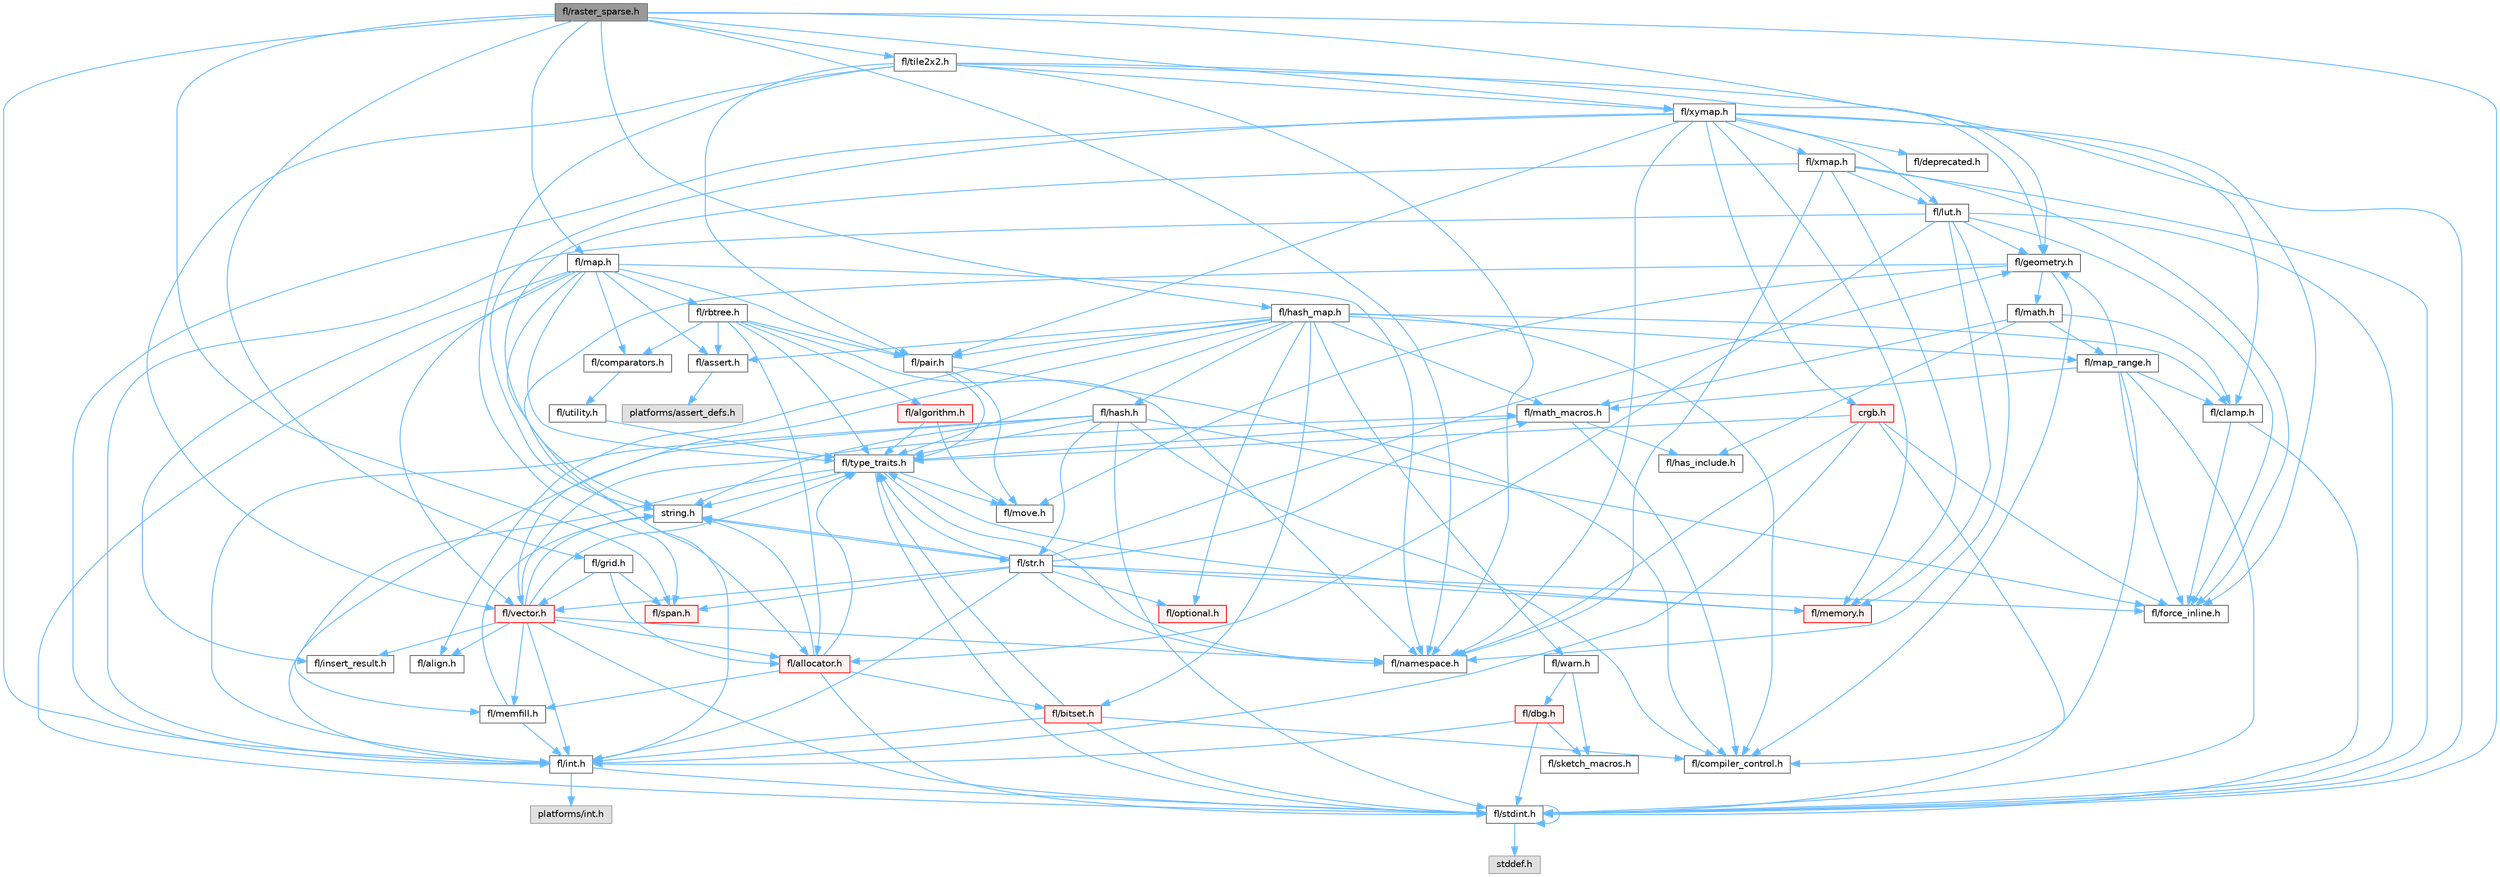 digraph "fl/raster_sparse.h"
{
 // INTERACTIVE_SVG=YES
 // LATEX_PDF_SIZE
  bgcolor="transparent";
  edge [fontname=Helvetica,fontsize=10,labelfontname=Helvetica,labelfontsize=10];
  node [fontname=Helvetica,fontsize=10,shape=box,height=0.2,width=0.4];
  Node1 [id="Node000001",label="fl/raster_sparse.h",height=0.2,width=0.4,color="gray40", fillcolor="grey60", style="filled", fontcolor="black",tooltip=" "];
  Node1 -> Node2 [id="edge1_Node000001_Node000002",color="steelblue1",style="solid",tooltip=" "];
  Node2 [id="Node000002",label="fl/stdint.h",height=0.2,width=0.4,color="grey40", fillcolor="white", style="filled",URL="$df/dd8/stdint_8h.html",tooltip=" "];
  Node2 -> Node3 [id="edge2_Node000002_Node000003",color="steelblue1",style="solid",tooltip=" "];
  Node3 [id="Node000003",label="stddef.h",height=0.2,width=0.4,color="grey60", fillcolor="#E0E0E0", style="filled",tooltip=" "];
  Node2 -> Node2 [id="edge3_Node000002_Node000002",color="steelblue1",style="solid",tooltip=" "];
  Node1 -> Node4 [id="edge4_Node000001_Node000004",color="steelblue1",style="solid",tooltip=" "];
  Node4 [id="Node000004",label="fl/int.h",height=0.2,width=0.4,color="grey40", fillcolor="white", style="filled",URL="$d3/d7e/int_8h.html",tooltip=" "];
  Node4 -> Node2 [id="edge5_Node000004_Node000002",color="steelblue1",style="solid",tooltip=" "];
  Node4 -> Node5 [id="edge6_Node000004_Node000005",color="steelblue1",style="solid",tooltip=" "];
  Node5 [id="Node000005",label="platforms/int.h",height=0.2,width=0.4,color="grey60", fillcolor="#E0E0E0", style="filled",tooltip=" "];
  Node1 -> Node6 [id="edge7_Node000001_Node000006",color="steelblue1",style="solid",tooltip=" "];
  Node6 [id="Node000006",label="fl/geometry.h",height=0.2,width=0.4,color="grey40", fillcolor="white", style="filled",URL="$d4/d67/geometry_8h.html",tooltip=" "];
  Node6 -> Node4 [id="edge8_Node000006_Node000004",color="steelblue1",style="solid",tooltip=" "];
  Node6 -> Node7 [id="edge9_Node000006_Node000007",color="steelblue1",style="solid",tooltip=" "];
  Node7 [id="Node000007",label="fl/math.h",height=0.2,width=0.4,color="grey40", fillcolor="white", style="filled",URL="$df/db1/math_8h.html",tooltip=" "];
  Node7 -> Node8 [id="edge10_Node000007_Node000008",color="steelblue1",style="solid",tooltip=" "];
  Node8 [id="Node000008",label="fl/has_include.h",height=0.2,width=0.4,color="grey40", fillcolor="white", style="filled",URL="$da/d99/has__include_8h.html",tooltip=" "];
  Node7 -> Node9 [id="edge11_Node000007_Node000009",color="steelblue1",style="solid",tooltip=" "];
  Node9 [id="Node000009",label="fl/clamp.h",height=0.2,width=0.4,color="grey40", fillcolor="white", style="filled",URL="$d6/dd3/clamp_8h.html",tooltip=" "];
  Node9 -> Node2 [id="edge12_Node000009_Node000002",color="steelblue1",style="solid",tooltip=" "];
  Node9 -> Node10 [id="edge13_Node000009_Node000010",color="steelblue1",style="solid",tooltip=" "];
  Node10 [id="Node000010",label="fl/force_inline.h",height=0.2,width=0.4,color="grey40", fillcolor="white", style="filled",URL="$d4/d64/force__inline_8h.html",tooltip=" "];
  Node7 -> Node11 [id="edge14_Node000007_Node000011",color="steelblue1",style="solid",tooltip=" "];
  Node11 [id="Node000011",label="fl/map_range.h",height=0.2,width=0.4,color="grey40", fillcolor="white", style="filled",URL="$d1/d47/map__range_8h.html",tooltip=" "];
  Node11 -> Node2 [id="edge15_Node000011_Node000002",color="steelblue1",style="solid",tooltip=" "];
  Node11 -> Node9 [id="edge16_Node000011_Node000009",color="steelblue1",style="solid",tooltip=" "];
  Node11 -> Node10 [id="edge17_Node000011_Node000010",color="steelblue1",style="solid",tooltip=" "];
  Node11 -> Node12 [id="edge18_Node000011_Node000012",color="steelblue1",style="solid",tooltip=" "];
  Node12 [id="Node000012",label="fl/math_macros.h",height=0.2,width=0.4,color="grey40", fillcolor="white", style="filled",URL="$d8/db8/math__macros_8h.html",tooltip=" "];
  Node12 -> Node8 [id="edge19_Node000012_Node000008",color="steelblue1",style="solid",tooltip=" "];
  Node12 -> Node13 [id="edge20_Node000012_Node000013",color="steelblue1",style="solid",tooltip=" "];
  Node13 [id="Node000013",label="fl/compiler_control.h",height=0.2,width=0.4,color="grey40", fillcolor="white", style="filled",URL="$d4/d54/compiler__control_8h.html",tooltip=" "];
  Node12 -> Node14 [id="edge21_Node000012_Node000014",color="steelblue1",style="solid",tooltip=" "];
  Node14 [id="Node000014",label="fl/type_traits.h",height=0.2,width=0.4,color="grey40", fillcolor="white", style="filled",URL="$df/d63/type__traits_8h.html",tooltip=" "];
  Node14 -> Node15 [id="edge22_Node000014_Node000015",color="steelblue1",style="solid",tooltip=" "];
  Node15 [id="Node000015",label="string.h",height=0.2,width=0.4,color="grey40", fillcolor="white", style="filled",URL="$da/d66/string_8h.html",tooltip=" "];
  Node15 -> Node16 [id="edge23_Node000015_Node000016",color="steelblue1",style="solid",tooltip=" "];
  Node16 [id="Node000016",label="fl/str.h",height=0.2,width=0.4,color="grey40", fillcolor="white", style="filled",URL="$d1/d93/str_8h.html",tooltip=" "];
  Node16 -> Node4 [id="edge24_Node000016_Node000004",color="steelblue1",style="solid",tooltip=" "];
  Node16 -> Node15 [id="edge25_Node000016_Node000015",color="steelblue1",style="solid",tooltip=" "];
  Node16 -> Node6 [id="edge26_Node000016_Node000006",color="steelblue1",style="solid",tooltip=" "];
  Node16 -> Node12 [id="edge27_Node000016_Node000012",color="steelblue1",style="solid",tooltip=" "];
  Node16 -> Node17 [id="edge28_Node000016_Node000017",color="steelblue1",style="solid",tooltip=" "];
  Node17 [id="Node000017",label="fl/namespace.h",height=0.2,width=0.4,color="grey40", fillcolor="white", style="filled",URL="$df/d2a/namespace_8h.html",tooltip="Implements the FastLED namespace macros."];
  Node16 -> Node18 [id="edge29_Node000016_Node000018",color="steelblue1",style="solid",tooltip=" "];
  Node18 [id="Node000018",label="fl/memory.h",height=0.2,width=0.4,color="red", fillcolor="#FFF0F0", style="filled",URL="$dc/d18/memory_8h.html",tooltip=" "];
  Node18 -> Node14 [id="edge30_Node000018_Node000014",color="steelblue1",style="solid",tooltip=" "];
  Node16 -> Node44 [id="edge31_Node000016_Node000044",color="steelblue1",style="solid",tooltip=" "];
  Node44 [id="Node000044",label="fl/optional.h",height=0.2,width=0.4,color="red", fillcolor="#FFF0F0", style="filled",URL="$dc/d62/optional_8h.html",tooltip=" "];
  Node16 -> Node14 [id="edge32_Node000016_Node000014",color="steelblue1",style="solid",tooltip=" "];
  Node16 -> Node45 [id="edge33_Node000016_Node000045",color="steelblue1",style="solid",tooltip=" "];
  Node45 [id="Node000045",label="fl/vector.h",height=0.2,width=0.4,color="red", fillcolor="#FFF0F0", style="filled",URL="$d6/d68/vector_8h.html",tooltip=" "];
  Node45 -> Node2 [id="edge34_Node000045_Node000002",color="steelblue1",style="solid",tooltip=" "];
  Node45 -> Node4 [id="edge35_Node000045_Node000004",color="steelblue1",style="solid",tooltip=" "];
  Node45 -> Node15 [id="edge36_Node000045_Node000015",color="steelblue1",style="solid",tooltip=" "];
  Node45 -> Node47 [id="edge37_Node000045_Node000047",color="steelblue1",style="solid",tooltip=" "];
  Node47 [id="Node000047",label="fl/insert_result.h",height=0.2,width=0.4,color="grey40", fillcolor="white", style="filled",URL="$d1/d22/insert__result_8h.html",tooltip=" "];
  Node45 -> Node12 [id="edge38_Node000045_Node000012",color="steelblue1",style="solid",tooltip=" "];
  Node45 -> Node30 [id="edge39_Node000045_Node000030",color="steelblue1",style="solid",tooltip=" "];
  Node30 [id="Node000030",label="fl/memfill.h",height=0.2,width=0.4,color="grey40", fillcolor="white", style="filled",URL="$d0/dda/memfill_8h.html",tooltip=" "];
  Node30 -> Node15 [id="edge40_Node000030_Node000015",color="steelblue1",style="solid",tooltip=" "];
  Node30 -> Node4 [id="edge41_Node000030_Node000004",color="steelblue1",style="solid",tooltip=" "];
  Node45 -> Node17 [id="edge42_Node000045_Node000017",color="steelblue1",style="solid",tooltip=" "];
  Node45 -> Node27 [id="edge43_Node000045_Node000027",color="steelblue1",style="solid",tooltip=" "];
  Node27 [id="Node000027",label="fl/allocator.h",height=0.2,width=0.4,color="red", fillcolor="#FFF0F0", style="filled",URL="$da/da9/allocator_8h.html",tooltip=" "];
  Node27 -> Node15 [id="edge44_Node000027_Node000015",color="steelblue1",style="solid",tooltip=" "];
  Node27 -> Node30 [id="edge45_Node000027_Node000030",color="steelblue1",style="solid",tooltip=" "];
  Node27 -> Node14 [id="edge46_Node000027_Node000014",color="steelblue1",style="solid",tooltip=" "];
  Node27 -> Node2 [id="edge47_Node000027_Node000002",color="steelblue1",style="solid",tooltip=" "];
  Node27 -> Node33 [id="edge48_Node000027_Node000033",color="steelblue1",style="solid",tooltip=" "];
  Node33 [id="Node000033",label="fl/bitset.h",height=0.2,width=0.4,color="red", fillcolor="#FFF0F0", style="filled",URL="$d1/d69/bitset_8h.html",tooltip=" "];
  Node33 -> Node14 [id="edge49_Node000033_Node000014",color="steelblue1",style="solid",tooltip=" "];
  Node33 -> Node2 [id="edge50_Node000033_Node000002",color="steelblue1",style="solid",tooltip=" "];
  Node33 -> Node4 [id="edge51_Node000033_Node000004",color="steelblue1",style="solid",tooltip=" "];
  Node33 -> Node13 [id="edge52_Node000033_Node000013",color="steelblue1",style="solid",tooltip=" "];
  Node45 -> Node14 [id="edge53_Node000045_Node000014",color="steelblue1",style="solid",tooltip=" "];
  Node45 -> Node42 [id="edge54_Node000045_Node000042",color="steelblue1",style="solid",tooltip=" "];
  Node42 [id="Node000042",label="fl/align.h",height=0.2,width=0.4,color="grey40", fillcolor="white", style="filled",URL="$d1/ddf/align_8h.html",tooltip=" "];
  Node16 -> Node48 [id="edge55_Node000016_Node000048",color="steelblue1",style="solid",tooltip=" "];
  Node48 [id="Node000048",label="fl/span.h",height=0.2,width=0.4,color="red", fillcolor="#FFF0F0", style="filled",URL="$d4/d7a/span_8h.html",tooltip=" "];
  Node16 -> Node10 [id="edge56_Node000016_Node000010",color="steelblue1",style="solid",tooltip=" "];
  Node14 -> Node2 [id="edge57_Node000014_Node000002",color="steelblue1",style="solid",tooltip=" "];
  Node14 -> Node17 [id="edge58_Node000014_Node000017",color="steelblue1",style="solid",tooltip=" "];
  Node14 -> Node50 [id="edge59_Node000014_Node000050",color="steelblue1",style="solid",tooltip=" "];
  Node50 [id="Node000050",label="fl/move.h",height=0.2,width=0.4,color="grey40", fillcolor="white", style="filled",URL="$d9/d83/move_8h.html",tooltip=" "];
  Node14 -> Node4 [id="edge60_Node000014_Node000004",color="steelblue1",style="solid",tooltip=" "];
  Node11 -> Node13 [id="edge61_Node000011_Node000013",color="steelblue1",style="solid",tooltip=" "];
  Node11 -> Node6 [id="edge62_Node000011_Node000006",color="steelblue1",style="solid",tooltip=" "];
  Node7 -> Node12 [id="edge63_Node000007_Node000012",color="steelblue1",style="solid",tooltip=" "];
  Node6 -> Node13 [id="edge64_Node000006_Node000013",color="steelblue1",style="solid",tooltip=" "];
  Node6 -> Node50 [id="edge65_Node000006_Node000050",color="steelblue1",style="solid",tooltip=" "];
  Node1 -> Node51 [id="edge66_Node000001_Node000051",color="steelblue1",style="solid",tooltip=" "];
  Node51 [id="Node000051",label="fl/grid.h",height=0.2,width=0.4,color="grey40", fillcolor="white", style="filled",URL="$da/d15/grid_8h.html",tooltip=" "];
  Node51 -> Node48 [id="edge67_Node000051_Node000048",color="steelblue1",style="solid",tooltip=" "];
  Node51 -> Node45 [id="edge68_Node000051_Node000045",color="steelblue1",style="solid",tooltip=" "];
  Node51 -> Node27 [id="edge69_Node000051_Node000027",color="steelblue1",style="solid",tooltip=" "];
  Node1 -> Node52 [id="edge70_Node000001_Node000052",color="steelblue1",style="solid",tooltip=" "];
  Node52 [id="Node000052",label="fl/hash_map.h",height=0.2,width=0.4,color="grey40", fillcolor="white", style="filled",URL="$d6/d13/hash__map_8h.html",tooltip=" "];
  Node52 -> Node53 [id="edge71_Node000052_Node000053",color="steelblue1",style="solid",tooltip=" "];
  Node53 [id="Node000053",label="fl/assert.h",height=0.2,width=0.4,color="grey40", fillcolor="white", style="filled",URL="$dc/da7/assert_8h.html",tooltip=" "];
  Node53 -> Node54 [id="edge72_Node000053_Node000054",color="steelblue1",style="solid",tooltip=" "];
  Node54 [id="Node000054",label="platforms/assert_defs.h",height=0.2,width=0.4,color="grey60", fillcolor="#E0E0E0", style="filled",tooltip=" "];
  Node52 -> Node33 [id="edge73_Node000052_Node000033",color="steelblue1",style="solid",tooltip=" "];
  Node52 -> Node9 [id="edge74_Node000052_Node000009",color="steelblue1",style="solid",tooltip=" "];
  Node52 -> Node55 [id="edge75_Node000052_Node000055",color="steelblue1",style="solid",tooltip=" "];
  Node55 [id="Node000055",label="fl/hash.h",height=0.2,width=0.4,color="grey40", fillcolor="white", style="filled",URL="$db/dfb/hash_8h.html",tooltip=" "];
  Node55 -> Node16 [id="edge76_Node000055_Node000016",color="steelblue1",style="solid",tooltip=" "];
  Node55 -> Node14 [id="edge77_Node000055_Node000014",color="steelblue1",style="solid",tooltip=" "];
  Node55 -> Node4 [id="edge78_Node000055_Node000004",color="steelblue1",style="solid",tooltip=" "];
  Node55 -> Node2 [id="edge79_Node000055_Node000002",color="steelblue1",style="solid",tooltip=" "];
  Node55 -> Node10 [id="edge80_Node000055_Node000010",color="steelblue1",style="solid",tooltip=" "];
  Node55 -> Node30 [id="edge81_Node000055_Node000030",color="steelblue1",style="solid",tooltip=" "];
  Node55 -> Node15 [id="edge82_Node000055_Node000015",color="steelblue1",style="solid",tooltip=" "];
  Node55 -> Node13 [id="edge83_Node000055_Node000013",color="steelblue1",style="solid",tooltip=" "];
  Node52 -> Node11 [id="edge84_Node000052_Node000011",color="steelblue1",style="solid",tooltip=" "];
  Node52 -> Node44 [id="edge85_Node000052_Node000044",color="steelblue1",style="solid",tooltip=" "];
  Node52 -> Node56 [id="edge86_Node000052_Node000056",color="steelblue1",style="solid",tooltip=" "];
  Node56 [id="Node000056",label="fl/pair.h",height=0.2,width=0.4,color="grey40", fillcolor="white", style="filled",URL="$d3/d41/pair_8h.html",tooltip=" "];
  Node56 -> Node50 [id="edge87_Node000056_Node000050",color="steelblue1",style="solid",tooltip=" "];
  Node56 -> Node13 [id="edge88_Node000056_Node000013",color="steelblue1",style="solid",tooltip=" "];
  Node56 -> Node14 [id="edge89_Node000056_Node000014",color="steelblue1",style="solid",tooltip=" "];
  Node52 -> Node14 [id="edge90_Node000052_Node000014",color="steelblue1",style="solid",tooltip=" "];
  Node52 -> Node45 [id="edge91_Node000052_Node000045",color="steelblue1",style="solid",tooltip=" "];
  Node52 -> Node57 [id="edge92_Node000052_Node000057",color="steelblue1",style="solid",tooltip=" "];
  Node57 [id="Node000057",label="fl/warn.h",height=0.2,width=0.4,color="grey40", fillcolor="white", style="filled",URL="$de/d77/warn_8h.html",tooltip=" "];
  Node57 -> Node58 [id="edge93_Node000057_Node000058",color="steelblue1",style="solid",tooltip=" "];
  Node58 [id="Node000058",label="fl/dbg.h",height=0.2,width=0.4,color="red", fillcolor="#FFF0F0", style="filled",URL="$d6/d01/dbg_8h.html",tooltip=" "];
  Node58 -> Node68 [id="edge94_Node000058_Node000068",color="steelblue1",style="solid",tooltip=" "];
  Node68 [id="Node000068",label="fl/sketch_macros.h",height=0.2,width=0.4,color="grey40", fillcolor="white", style="filled",URL="$d1/dbc/sketch__macros_8h.html",tooltip=" "];
  Node58 -> Node4 [id="edge95_Node000058_Node000004",color="steelblue1",style="solid",tooltip=" "];
  Node58 -> Node2 [id="edge96_Node000058_Node000002",color="steelblue1",style="solid",tooltip=" "];
  Node57 -> Node68 [id="edge97_Node000057_Node000068",color="steelblue1",style="solid",tooltip=" "];
  Node52 -> Node42 [id="edge98_Node000052_Node000042",color="steelblue1",style="solid",tooltip=" "];
  Node52 -> Node13 [id="edge99_Node000052_Node000013",color="steelblue1",style="solid",tooltip=" "];
  Node52 -> Node12 [id="edge100_Node000052_Node000012",color="steelblue1",style="solid",tooltip=" "];
  Node1 -> Node69 [id="edge101_Node000001_Node000069",color="steelblue1",style="solid",tooltip=" "];
  Node69 [id="Node000069",label="fl/map.h",height=0.2,width=0.4,color="grey40", fillcolor="white", style="filled",URL="$dc/db7/map_8h.html",tooltip=" "];
  Node69 -> Node2 [id="edge102_Node000069_Node000002",color="steelblue1",style="solid",tooltip=" "];
  Node69 -> Node53 [id="edge103_Node000069_Node000053",color="steelblue1",style="solid",tooltip=" "];
  Node69 -> Node70 [id="edge104_Node000069_Node000070",color="steelblue1",style="solid",tooltip=" "];
  Node70 [id="Node000070",label="fl/comparators.h",height=0.2,width=0.4,color="grey40", fillcolor="white", style="filled",URL="$dc/d7e/comparators_8h.html",tooltip=" "];
  Node70 -> Node22 [id="edge105_Node000070_Node000022",color="steelblue1",style="solid",tooltip=" "];
  Node22 [id="Node000022",label="fl/utility.h",height=0.2,width=0.4,color="grey40", fillcolor="white", style="filled",URL="$d5/d47/utility_8h.html",tooltip=" "];
  Node22 -> Node14 [id="edge106_Node000022_Node000014",color="steelblue1",style="solid",tooltip=" "];
  Node69 -> Node47 [id="edge107_Node000069_Node000047",color="steelblue1",style="solid",tooltip=" "];
  Node69 -> Node17 [id="edge108_Node000069_Node000017",color="steelblue1",style="solid",tooltip=" "];
  Node69 -> Node56 [id="edge109_Node000069_Node000056",color="steelblue1",style="solid",tooltip=" "];
  Node69 -> Node14 [id="edge110_Node000069_Node000014",color="steelblue1",style="solid",tooltip=" "];
  Node69 -> Node45 [id="edge111_Node000069_Node000045",color="steelblue1",style="solid",tooltip=" "];
  Node69 -> Node71 [id="edge112_Node000069_Node000071",color="steelblue1",style="solid",tooltip=" "];
  Node71 [id="Node000071",label="fl/rbtree.h",height=0.2,width=0.4,color="grey40", fillcolor="white", style="filled",URL="$d5/ddf/rbtree_8h.html",tooltip=" "];
  Node71 -> Node53 [id="edge113_Node000071_Node000053",color="steelblue1",style="solid",tooltip=" "];
  Node71 -> Node70 [id="edge114_Node000071_Node000070",color="steelblue1",style="solid",tooltip=" "];
  Node71 -> Node17 [id="edge115_Node000071_Node000017",color="steelblue1",style="solid",tooltip=" "];
  Node71 -> Node56 [id="edge116_Node000071_Node000056",color="steelblue1",style="solid",tooltip=" "];
  Node71 -> Node14 [id="edge117_Node000071_Node000014",color="steelblue1",style="solid",tooltip=" "];
  Node71 -> Node72 [id="edge118_Node000071_Node000072",color="steelblue1",style="solid",tooltip=" "];
  Node72 [id="Node000072",label="fl/algorithm.h",height=0.2,width=0.4,color="red", fillcolor="#FFF0F0", style="filled",URL="$df/dd9/algorithm_8h.html",tooltip=" "];
  Node72 -> Node14 [id="edge119_Node000072_Node000014",color="steelblue1",style="solid",tooltip=" "];
  Node72 -> Node50 [id="edge120_Node000072_Node000050",color="steelblue1",style="solid",tooltip=" "];
  Node71 -> Node27 [id="edge121_Node000071_Node000027",color="steelblue1",style="solid",tooltip=" "];
  Node69 -> Node27 [id="edge122_Node000069_Node000027",color="steelblue1",style="solid",tooltip=" "];
  Node1 -> Node17 [id="edge123_Node000001_Node000017",color="steelblue1",style="solid",tooltip=" "];
  Node1 -> Node48 [id="edge124_Node000001_Node000048",color="steelblue1",style="solid",tooltip=" "];
  Node1 -> Node76 [id="edge125_Node000001_Node000076",color="steelblue1",style="solid",tooltip=" "];
  Node76 [id="Node000076",label="fl/tile2x2.h",height=0.2,width=0.4,color="grey40", fillcolor="white", style="filled",URL="$d2/db4/tile2x2_8h.html",tooltip=" "];
  Node76 -> Node2 [id="edge126_Node000076_Node000002",color="steelblue1",style="solid",tooltip=" "];
  Node76 -> Node6 [id="edge127_Node000076_Node000006",color="steelblue1",style="solid",tooltip=" "];
  Node76 -> Node17 [id="edge128_Node000076_Node000017",color="steelblue1",style="solid",tooltip=" "];
  Node76 -> Node56 [id="edge129_Node000076_Node000056",color="steelblue1",style="solid",tooltip=" "];
  Node76 -> Node48 [id="edge130_Node000076_Node000048",color="steelblue1",style="solid",tooltip=" "];
  Node76 -> Node77 [id="edge131_Node000076_Node000077",color="steelblue1",style="solid",tooltip=" "];
  Node77 [id="Node000077",label="fl/xymap.h",height=0.2,width=0.4,color="grey40", fillcolor="white", style="filled",URL="$da/d61/xymap_8h.html",tooltip=" "];
  Node77 -> Node4 [id="edge132_Node000077_Node000004",color="steelblue1",style="solid",tooltip=" "];
  Node77 -> Node17 [id="edge133_Node000077_Node000017",color="steelblue1",style="solid",tooltip=" "];
  Node77 -> Node10 [id="edge134_Node000077_Node000010",color="steelblue1",style="solid",tooltip=" "];
  Node77 -> Node56 [id="edge135_Node000077_Node000056",color="steelblue1",style="solid",tooltip=" "];
  Node77 -> Node15 [id="edge136_Node000077_Node000015",color="steelblue1",style="solid",tooltip=" "];
  Node77 -> Node60 [id="edge137_Node000077_Node000060",color="steelblue1",style="solid",tooltip=" "];
  Node60 [id="Node000060",label="crgb.h",height=0.2,width=0.4,color="red", fillcolor="#FFF0F0", style="filled",URL="$db/dd1/crgb_8h.html",tooltip="Defines the red, green, and blue (RGB) pixel struct."];
  Node60 -> Node2 [id="edge138_Node000060_Node000002",color="steelblue1",style="solid",tooltip=" "];
  Node60 -> Node4 [id="edge139_Node000060_Node000004",color="steelblue1",style="solid",tooltip=" "];
  Node60 -> Node17 [id="edge140_Node000060_Node000017",color="steelblue1",style="solid",tooltip=" "];
  Node60 -> Node10 [id="edge141_Node000060_Node000010",color="steelblue1",style="solid",tooltip=" "];
  Node60 -> Node14 [id="edge142_Node000060_Node000014",color="steelblue1",style="solid",tooltip=" "];
  Node77 -> Node9 [id="edge143_Node000077_Node000009",color="steelblue1",style="solid",tooltip=" "];
  Node77 -> Node78 [id="edge144_Node000077_Node000078",color="steelblue1",style="solid",tooltip=" "];
  Node78 [id="Node000078",label="fl/lut.h",height=0.2,width=0.4,color="grey40", fillcolor="white", style="filled",URL="$db/d54/lut_8h.html",tooltip=" "];
  Node78 -> Node27 [id="edge145_Node000078_Node000027",color="steelblue1",style="solid",tooltip=" "];
  Node78 -> Node10 [id="edge146_Node000078_Node000010",color="steelblue1",style="solid",tooltip=" "];
  Node78 -> Node18 [id="edge147_Node000078_Node000018",color="steelblue1",style="solid",tooltip=" "];
  Node78 -> Node2 [id="edge148_Node000078_Node000002",color="steelblue1",style="solid",tooltip=" "];
  Node78 -> Node4 [id="edge149_Node000078_Node000004",color="steelblue1",style="solid",tooltip=" "];
  Node78 -> Node6 [id="edge150_Node000078_Node000006",color="steelblue1",style="solid",tooltip=" "];
  Node78 -> Node17 [id="edge151_Node000078_Node000017",color="steelblue1",style="solid",tooltip=" "];
  Node77 -> Node18 [id="edge152_Node000077_Node000018",color="steelblue1",style="solid",tooltip=" "];
  Node77 -> Node36 [id="edge153_Node000077_Node000036",color="steelblue1",style="solid",tooltip=" "];
  Node36 [id="Node000036",label="fl/deprecated.h",height=0.2,width=0.4,color="grey40", fillcolor="white", style="filled",URL="$d4/dce/deprecated_8h.html",tooltip=" "];
  Node77 -> Node79 [id="edge154_Node000077_Node000079",color="steelblue1",style="solid",tooltip=" "];
  Node79 [id="Node000079",label="fl/xmap.h",height=0.2,width=0.4,color="grey40", fillcolor="white", style="filled",URL="$dd/dcc/xmap_8h.html",tooltip=" "];
  Node79 -> Node2 [id="edge155_Node000079_Node000002",color="steelblue1",style="solid",tooltip=" "];
  Node79 -> Node15 [id="edge156_Node000079_Node000015",color="steelblue1",style="solid",tooltip=" "];
  Node79 -> Node10 [id="edge157_Node000079_Node000010",color="steelblue1",style="solid",tooltip=" "];
  Node79 -> Node78 [id="edge158_Node000079_Node000078",color="steelblue1",style="solid",tooltip=" "];
  Node79 -> Node18 [id="edge159_Node000079_Node000018",color="steelblue1",style="solid",tooltip=" "];
  Node79 -> Node17 [id="edge160_Node000079_Node000017",color="steelblue1",style="solid",tooltip=" "];
  Node76 -> Node45 [id="edge161_Node000076_Node000045",color="steelblue1",style="solid",tooltip=" "];
  Node1 -> Node77 [id="edge162_Node000001_Node000077",color="steelblue1",style="solid",tooltip=" "];
}
